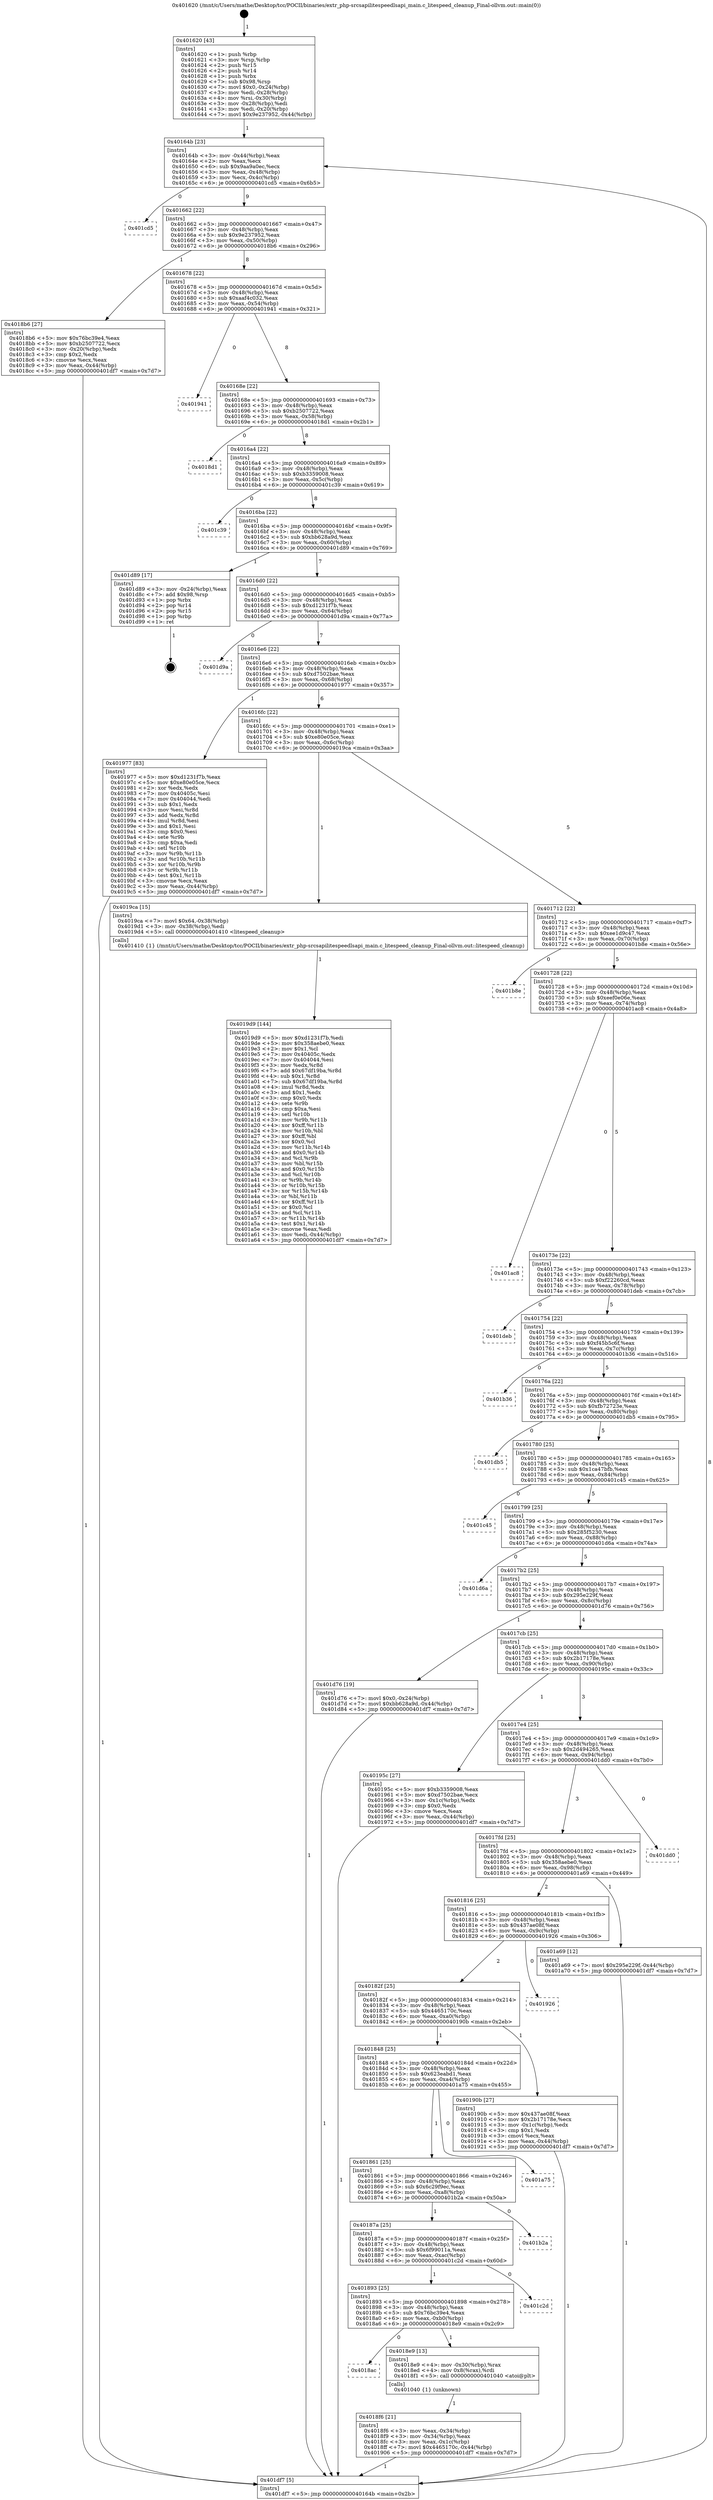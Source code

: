 digraph "0x401620" {
  label = "0x401620 (/mnt/c/Users/mathe/Desktop/tcc/POCII/binaries/extr_php-srcsapilitespeedlsapi_main.c_litespeed_cleanup_Final-ollvm.out::main(0))"
  labelloc = "t"
  node[shape=record]

  Entry [label="",width=0.3,height=0.3,shape=circle,fillcolor=black,style=filled]
  "0x40164b" [label="{
     0x40164b [23]\l
     | [instrs]\l
     &nbsp;&nbsp;0x40164b \<+3\>: mov -0x44(%rbp),%eax\l
     &nbsp;&nbsp;0x40164e \<+2\>: mov %eax,%ecx\l
     &nbsp;&nbsp;0x401650 \<+6\>: sub $0x9aa9a0ec,%ecx\l
     &nbsp;&nbsp;0x401656 \<+3\>: mov %eax,-0x48(%rbp)\l
     &nbsp;&nbsp;0x401659 \<+3\>: mov %ecx,-0x4c(%rbp)\l
     &nbsp;&nbsp;0x40165c \<+6\>: je 0000000000401cd5 \<main+0x6b5\>\l
  }"]
  "0x401cd5" [label="{
     0x401cd5\l
  }", style=dashed]
  "0x401662" [label="{
     0x401662 [22]\l
     | [instrs]\l
     &nbsp;&nbsp;0x401662 \<+5\>: jmp 0000000000401667 \<main+0x47\>\l
     &nbsp;&nbsp;0x401667 \<+3\>: mov -0x48(%rbp),%eax\l
     &nbsp;&nbsp;0x40166a \<+5\>: sub $0x9e237952,%eax\l
     &nbsp;&nbsp;0x40166f \<+3\>: mov %eax,-0x50(%rbp)\l
     &nbsp;&nbsp;0x401672 \<+6\>: je 00000000004018b6 \<main+0x296\>\l
  }"]
  Exit [label="",width=0.3,height=0.3,shape=circle,fillcolor=black,style=filled,peripheries=2]
  "0x4018b6" [label="{
     0x4018b6 [27]\l
     | [instrs]\l
     &nbsp;&nbsp;0x4018b6 \<+5\>: mov $0x76bc39e4,%eax\l
     &nbsp;&nbsp;0x4018bb \<+5\>: mov $0xb2507722,%ecx\l
     &nbsp;&nbsp;0x4018c0 \<+3\>: mov -0x20(%rbp),%edx\l
     &nbsp;&nbsp;0x4018c3 \<+3\>: cmp $0x2,%edx\l
     &nbsp;&nbsp;0x4018c6 \<+3\>: cmovne %ecx,%eax\l
     &nbsp;&nbsp;0x4018c9 \<+3\>: mov %eax,-0x44(%rbp)\l
     &nbsp;&nbsp;0x4018cc \<+5\>: jmp 0000000000401df7 \<main+0x7d7\>\l
  }"]
  "0x401678" [label="{
     0x401678 [22]\l
     | [instrs]\l
     &nbsp;&nbsp;0x401678 \<+5\>: jmp 000000000040167d \<main+0x5d\>\l
     &nbsp;&nbsp;0x40167d \<+3\>: mov -0x48(%rbp),%eax\l
     &nbsp;&nbsp;0x401680 \<+5\>: sub $0xaaf4c032,%eax\l
     &nbsp;&nbsp;0x401685 \<+3\>: mov %eax,-0x54(%rbp)\l
     &nbsp;&nbsp;0x401688 \<+6\>: je 0000000000401941 \<main+0x321\>\l
  }"]
  "0x401df7" [label="{
     0x401df7 [5]\l
     | [instrs]\l
     &nbsp;&nbsp;0x401df7 \<+5\>: jmp 000000000040164b \<main+0x2b\>\l
  }"]
  "0x401620" [label="{
     0x401620 [43]\l
     | [instrs]\l
     &nbsp;&nbsp;0x401620 \<+1\>: push %rbp\l
     &nbsp;&nbsp;0x401621 \<+3\>: mov %rsp,%rbp\l
     &nbsp;&nbsp;0x401624 \<+2\>: push %r15\l
     &nbsp;&nbsp;0x401626 \<+2\>: push %r14\l
     &nbsp;&nbsp;0x401628 \<+1\>: push %rbx\l
     &nbsp;&nbsp;0x401629 \<+7\>: sub $0x98,%rsp\l
     &nbsp;&nbsp;0x401630 \<+7\>: movl $0x0,-0x24(%rbp)\l
     &nbsp;&nbsp;0x401637 \<+3\>: mov %edi,-0x28(%rbp)\l
     &nbsp;&nbsp;0x40163a \<+4\>: mov %rsi,-0x30(%rbp)\l
     &nbsp;&nbsp;0x40163e \<+3\>: mov -0x28(%rbp),%edi\l
     &nbsp;&nbsp;0x401641 \<+3\>: mov %edi,-0x20(%rbp)\l
     &nbsp;&nbsp;0x401644 \<+7\>: movl $0x9e237952,-0x44(%rbp)\l
  }"]
  "0x4019d9" [label="{
     0x4019d9 [144]\l
     | [instrs]\l
     &nbsp;&nbsp;0x4019d9 \<+5\>: mov $0xd1231f7b,%edi\l
     &nbsp;&nbsp;0x4019de \<+5\>: mov $0x358aebe0,%eax\l
     &nbsp;&nbsp;0x4019e3 \<+2\>: mov $0x1,%cl\l
     &nbsp;&nbsp;0x4019e5 \<+7\>: mov 0x40405c,%edx\l
     &nbsp;&nbsp;0x4019ec \<+7\>: mov 0x404044,%esi\l
     &nbsp;&nbsp;0x4019f3 \<+3\>: mov %edx,%r8d\l
     &nbsp;&nbsp;0x4019f6 \<+7\>: add $0x67df19ba,%r8d\l
     &nbsp;&nbsp;0x4019fd \<+4\>: sub $0x1,%r8d\l
     &nbsp;&nbsp;0x401a01 \<+7\>: sub $0x67df19ba,%r8d\l
     &nbsp;&nbsp;0x401a08 \<+4\>: imul %r8d,%edx\l
     &nbsp;&nbsp;0x401a0c \<+3\>: and $0x1,%edx\l
     &nbsp;&nbsp;0x401a0f \<+3\>: cmp $0x0,%edx\l
     &nbsp;&nbsp;0x401a12 \<+4\>: sete %r9b\l
     &nbsp;&nbsp;0x401a16 \<+3\>: cmp $0xa,%esi\l
     &nbsp;&nbsp;0x401a19 \<+4\>: setl %r10b\l
     &nbsp;&nbsp;0x401a1d \<+3\>: mov %r9b,%r11b\l
     &nbsp;&nbsp;0x401a20 \<+4\>: xor $0xff,%r11b\l
     &nbsp;&nbsp;0x401a24 \<+3\>: mov %r10b,%bl\l
     &nbsp;&nbsp;0x401a27 \<+3\>: xor $0xff,%bl\l
     &nbsp;&nbsp;0x401a2a \<+3\>: xor $0x0,%cl\l
     &nbsp;&nbsp;0x401a2d \<+3\>: mov %r11b,%r14b\l
     &nbsp;&nbsp;0x401a30 \<+4\>: and $0x0,%r14b\l
     &nbsp;&nbsp;0x401a34 \<+3\>: and %cl,%r9b\l
     &nbsp;&nbsp;0x401a37 \<+3\>: mov %bl,%r15b\l
     &nbsp;&nbsp;0x401a3a \<+4\>: and $0x0,%r15b\l
     &nbsp;&nbsp;0x401a3e \<+3\>: and %cl,%r10b\l
     &nbsp;&nbsp;0x401a41 \<+3\>: or %r9b,%r14b\l
     &nbsp;&nbsp;0x401a44 \<+3\>: or %r10b,%r15b\l
     &nbsp;&nbsp;0x401a47 \<+3\>: xor %r15b,%r14b\l
     &nbsp;&nbsp;0x401a4a \<+3\>: or %bl,%r11b\l
     &nbsp;&nbsp;0x401a4d \<+4\>: xor $0xff,%r11b\l
     &nbsp;&nbsp;0x401a51 \<+3\>: or $0x0,%cl\l
     &nbsp;&nbsp;0x401a54 \<+3\>: and %cl,%r11b\l
     &nbsp;&nbsp;0x401a57 \<+3\>: or %r11b,%r14b\l
     &nbsp;&nbsp;0x401a5a \<+4\>: test $0x1,%r14b\l
     &nbsp;&nbsp;0x401a5e \<+3\>: cmovne %eax,%edi\l
     &nbsp;&nbsp;0x401a61 \<+3\>: mov %edi,-0x44(%rbp)\l
     &nbsp;&nbsp;0x401a64 \<+5\>: jmp 0000000000401df7 \<main+0x7d7\>\l
  }"]
  "0x401941" [label="{
     0x401941\l
  }", style=dashed]
  "0x40168e" [label="{
     0x40168e [22]\l
     | [instrs]\l
     &nbsp;&nbsp;0x40168e \<+5\>: jmp 0000000000401693 \<main+0x73\>\l
     &nbsp;&nbsp;0x401693 \<+3\>: mov -0x48(%rbp),%eax\l
     &nbsp;&nbsp;0x401696 \<+5\>: sub $0xb2507722,%eax\l
     &nbsp;&nbsp;0x40169b \<+3\>: mov %eax,-0x58(%rbp)\l
     &nbsp;&nbsp;0x40169e \<+6\>: je 00000000004018d1 \<main+0x2b1\>\l
  }"]
  "0x4018f6" [label="{
     0x4018f6 [21]\l
     | [instrs]\l
     &nbsp;&nbsp;0x4018f6 \<+3\>: mov %eax,-0x34(%rbp)\l
     &nbsp;&nbsp;0x4018f9 \<+3\>: mov -0x34(%rbp),%eax\l
     &nbsp;&nbsp;0x4018fc \<+3\>: mov %eax,-0x1c(%rbp)\l
     &nbsp;&nbsp;0x4018ff \<+7\>: movl $0x4465170c,-0x44(%rbp)\l
     &nbsp;&nbsp;0x401906 \<+5\>: jmp 0000000000401df7 \<main+0x7d7\>\l
  }"]
  "0x4018d1" [label="{
     0x4018d1\l
  }", style=dashed]
  "0x4016a4" [label="{
     0x4016a4 [22]\l
     | [instrs]\l
     &nbsp;&nbsp;0x4016a4 \<+5\>: jmp 00000000004016a9 \<main+0x89\>\l
     &nbsp;&nbsp;0x4016a9 \<+3\>: mov -0x48(%rbp),%eax\l
     &nbsp;&nbsp;0x4016ac \<+5\>: sub $0xb3359008,%eax\l
     &nbsp;&nbsp;0x4016b1 \<+3\>: mov %eax,-0x5c(%rbp)\l
     &nbsp;&nbsp;0x4016b4 \<+6\>: je 0000000000401c39 \<main+0x619\>\l
  }"]
  "0x4018ac" [label="{
     0x4018ac\l
  }", style=dashed]
  "0x401c39" [label="{
     0x401c39\l
  }", style=dashed]
  "0x4016ba" [label="{
     0x4016ba [22]\l
     | [instrs]\l
     &nbsp;&nbsp;0x4016ba \<+5\>: jmp 00000000004016bf \<main+0x9f\>\l
     &nbsp;&nbsp;0x4016bf \<+3\>: mov -0x48(%rbp),%eax\l
     &nbsp;&nbsp;0x4016c2 \<+5\>: sub $0xbb628a9d,%eax\l
     &nbsp;&nbsp;0x4016c7 \<+3\>: mov %eax,-0x60(%rbp)\l
     &nbsp;&nbsp;0x4016ca \<+6\>: je 0000000000401d89 \<main+0x769\>\l
  }"]
  "0x4018e9" [label="{
     0x4018e9 [13]\l
     | [instrs]\l
     &nbsp;&nbsp;0x4018e9 \<+4\>: mov -0x30(%rbp),%rax\l
     &nbsp;&nbsp;0x4018ed \<+4\>: mov 0x8(%rax),%rdi\l
     &nbsp;&nbsp;0x4018f1 \<+5\>: call 0000000000401040 \<atoi@plt\>\l
     | [calls]\l
     &nbsp;&nbsp;0x401040 \{1\} (unknown)\l
  }"]
  "0x401d89" [label="{
     0x401d89 [17]\l
     | [instrs]\l
     &nbsp;&nbsp;0x401d89 \<+3\>: mov -0x24(%rbp),%eax\l
     &nbsp;&nbsp;0x401d8c \<+7\>: add $0x98,%rsp\l
     &nbsp;&nbsp;0x401d93 \<+1\>: pop %rbx\l
     &nbsp;&nbsp;0x401d94 \<+2\>: pop %r14\l
     &nbsp;&nbsp;0x401d96 \<+2\>: pop %r15\l
     &nbsp;&nbsp;0x401d98 \<+1\>: pop %rbp\l
     &nbsp;&nbsp;0x401d99 \<+1\>: ret\l
  }"]
  "0x4016d0" [label="{
     0x4016d0 [22]\l
     | [instrs]\l
     &nbsp;&nbsp;0x4016d0 \<+5\>: jmp 00000000004016d5 \<main+0xb5\>\l
     &nbsp;&nbsp;0x4016d5 \<+3\>: mov -0x48(%rbp),%eax\l
     &nbsp;&nbsp;0x4016d8 \<+5\>: sub $0xd1231f7b,%eax\l
     &nbsp;&nbsp;0x4016dd \<+3\>: mov %eax,-0x64(%rbp)\l
     &nbsp;&nbsp;0x4016e0 \<+6\>: je 0000000000401d9a \<main+0x77a\>\l
  }"]
  "0x401893" [label="{
     0x401893 [25]\l
     | [instrs]\l
     &nbsp;&nbsp;0x401893 \<+5\>: jmp 0000000000401898 \<main+0x278\>\l
     &nbsp;&nbsp;0x401898 \<+3\>: mov -0x48(%rbp),%eax\l
     &nbsp;&nbsp;0x40189b \<+5\>: sub $0x76bc39e4,%eax\l
     &nbsp;&nbsp;0x4018a0 \<+6\>: mov %eax,-0xb0(%rbp)\l
     &nbsp;&nbsp;0x4018a6 \<+6\>: je 00000000004018e9 \<main+0x2c9\>\l
  }"]
  "0x401d9a" [label="{
     0x401d9a\l
  }", style=dashed]
  "0x4016e6" [label="{
     0x4016e6 [22]\l
     | [instrs]\l
     &nbsp;&nbsp;0x4016e6 \<+5\>: jmp 00000000004016eb \<main+0xcb\>\l
     &nbsp;&nbsp;0x4016eb \<+3\>: mov -0x48(%rbp),%eax\l
     &nbsp;&nbsp;0x4016ee \<+5\>: sub $0xd7502bae,%eax\l
     &nbsp;&nbsp;0x4016f3 \<+3\>: mov %eax,-0x68(%rbp)\l
     &nbsp;&nbsp;0x4016f6 \<+6\>: je 0000000000401977 \<main+0x357\>\l
  }"]
  "0x401c2d" [label="{
     0x401c2d\l
  }", style=dashed]
  "0x401977" [label="{
     0x401977 [83]\l
     | [instrs]\l
     &nbsp;&nbsp;0x401977 \<+5\>: mov $0xd1231f7b,%eax\l
     &nbsp;&nbsp;0x40197c \<+5\>: mov $0xe80e05ce,%ecx\l
     &nbsp;&nbsp;0x401981 \<+2\>: xor %edx,%edx\l
     &nbsp;&nbsp;0x401983 \<+7\>: mov 0x40405c,%esi\l
     &nbsp;&nbsp;0x40198a \<+7\>: mov 0x404044,%edi\l
     &nbsp;&nbsp;0x401991 \<+3\>: sub $0x1,%edx\l
     &nbsp;&nbsp;0x401994 \<+3\>: mov %esi,%r8d\l
     &nbsp;&nbsp;0x401997 \<+3\>: add %edx,%r8d\l
     &nbsp;&nbsp;0x40199a \<+4\>: imul %r8d,%esi\l
     &nbsp;&nbsp;0x40199e \<+3\>: and $0x1,%esi\l
     &nbsp;&nbsp;0x4019a1 \<+3\>: cmp $0x0,%esi\l
     &nbsp;&nbsp;0x4019a4 \<+4\>: sete %r9b\l
     &nbsp;&nbsp;0x4019a8 \<+3\>: cmp $0xa,%edi\l
     &nbsp;&nbsp;0x4019ab \<+4\>: setl %r10b\l
     &nbsp;&nbsp;0x4019af \<+3\>: mov %r9b,%r11b\l
     &nbsp;&nbsp;0x4019b2 \<+3\>: and %r10b,%r11b\l
     &nbsp;&nbsp;0x4019b5 \<+3\>: xor %r10b,%r9b\l
     &nbsp;&nbsp;0x4019b8 \<+3\>: or %r9b,%r11b\l
     &nbsp;&nbsp;0x4019bb \<+4\>: test $0x1,%r11b\l
     &nbsp;&nbsp;0x4019bf \<+3\>: cmovne %ecx,%eax\l
     &nbsp;&nbsp;0x4019c2 \<+3\>: mov %eax,-0x44(%rbp)\l
     &nbsp;&nbsp;0x4019c5 \<+5\>: jmp 0000000000401df7 \<main+0x7d7\>\l
  }"]
  "0x4016fc" [label="{
     0x4016fc [22]\l
     | [instrs]\l
     &nbsp;&nbsp;0x4016fc \<+5\>: jmp 0000000000401701 \<main+0xe1\>\l
     &nbsp;&nbsp;0x401701 \<+3\>: mov -0x48(%rbp),%eax\l
     &nbsp;&nbsp;0x401704 \<+5\>: sub $0xe80e05ce,%eax\l
     &nbsp;&nbsp;0x401709 \<+3\>: mov %eax,-0x6c(%rbp)\l
     &nbsp;&nbsp;0x40170c \<+6\>: je 00000000004019ca \<main+0x3aa\>\l
  }"]
  "0x40187a" [label="{
     0x40187a [25]\l
     | [instrs]\l
     &nbsp;&nbsp;0x40187a \<+5\>: jmp 000000000040187f \<main+0x25f\>\l
     &nbsp;&nbsp;0x40187f \<+3\>: mov -0x48(%rbp),%eax\l
     &nbsp;&nbsp;0x401882 \<+5\>: sub $0x6f99011a,%eax\l
     &nbsp;&nbsp;0x401887 \<+6\>: mov %eax,-0xac(%rbp)\l
     &nbsp;&nbsp;0x40188d \<+6\>: je 0000000000401c2d \<main+0x60d\>\l
  }"]
  "0x4019ca" [label="{
     0x4019ca [15]\l
     | [instrs]\l
     &nbsp;&nbsp;0x4019ca \<+7\>: movl $0x64,-0x38(%rbp)\l
     &nbsp;&nbsp;0x4019d1 \<+3\>: mov -0x38(%rbp),%edi\l
     &nbsp;&nbsp;0x4019d4 \<+5\>: call 0000000000401410 \<litespeed_cleanup\>\l
     | [calls]\l
     &nbsp;&nbsp;0x401410 \{1\} (/mnt/c/Users/mathe/Desktop/tcc/POCII/binaries/extr_php-srcsapilitespeedlsapi_main.c_litespeed_cleanup_Final-ollvm.out::litespeed_cleanup)\l
  }"]
  "0x401712" [label="{
     0x401712 [22]\l
     | [instrs]\l
     &nbsp;&nbsp;0x401712 \<+5\>: jmp 0000000000401717 \<main+0xf7\>\l
     &nbsp;&nbsp;0x401717 \<+3\>: mov -0x48(%rbp),%eax\l
     &nbsp;&nbsp;0x40171a \<+5\>: sub $0xee1d9c47,%eax\l
     &nbsp;&nbsp;0x40171f \<+3\>: mov %eax,-0x70(%rbp)\l
     &nbsp;&nbsp;0x401722 \<+6\>: je 0000000000401b8e \<main+0x56e\>\l
  }"]
  "0x401b2a" [label="{
     0x401b2a\l
  }", style=dashed]
  "0x401b8e" [label="{
     0x401b8e\l
  }", style=dashed]
  "0x401728" [label="{
     0x401728 [22]\l
     | [instrs]\l
     &nbsp;&nbsp;0x401728 \<+5\>: jmp 000000000040172d \<main+0x10d\>\l
     &nbsp;&nbsp;0x40172d \<+3\>: mov -0x48(%rbp),%eax\l
     &nbsp;&nbsp;0x401730 \<+5\>: sub $0xeef0e06e,%eax\l
     &nbsp;&nbsp;0x401735 \<+3\>: mov %eax,-0x74(%rbp)\l
     &nbsp;&nbsp;0x401738 \<+6\>: je 0000000000401ac8 \<main+0x4a8\>\l
  }"]
  "0x401861" [label="{
     0x401861 [25]\l
     | [instrs]\l
     &nbsp;&nbsp;0x401861 \<+5\>: jmp 0000000000401866 \<main+0x246\>\l
     &nbsp;&nbsp;0x401866 \<+3\>: mov -0x48(%rbp),%eax\l
     &nbsp;&nbsp;0x401869 \<+5\>: sub $0x6c29f9ec,%eax\l
     &nbsp;&nbsp;0x40186e \<+6\>: mov %eax,-0xa8(%rbp)\l
     &nbsp;&nbsp;0x401874 \<+6\>: je 0000000000401b2a \<main+0x50a\>\l
  }"]
  "0x401ac8" [label="{
     0x401ac8\l
  }", style=dashed]
  "0x40173e" [label="{
     0x40173e [22]\l
     | [instrs]\l
     &nbsp;&nbsp;0x40173e \<+5\>: jmp 0000000000401743 \<main+0x123\>\l
     &nbsp;&nbsp;0x401743 \<+3\>: mov -0x48(%rbp),%eax\l
     &nbsp;&nbsp;0x401746 \<+5\>: sub $0xf22260cd,%eax\l
     &nbsp;&nbsp;0x40174b \<+3\>: mov %eax,-0x78(%rbp)\l
     &nbsp;&nbsp;0x40174e \<+6\>: je 0000000000401deb \<main+0x7cb\>\l
  }"]
  "0x401a75" [label="{
     0x401a75\l
  }", style=dashed]
  "0x401deb" [label="{
     0x401deb\l
  }", style=dashed]
  "0x401754" [label="{
     0x401754 [22]\l
     | [instrs]\l
     &nbsp;&nbsp;0x401754 \<+5\>: jmp 0000000000401759 \<main+0x139\>\l
     &nbsp;&nbsp;0x401759 \<+3\>: mov -0x48(%rbp),%eax\l
     &nbsp;&nbsp;0x40175c \<+5\>: sub $0xf45b5c6f,%eax\l
     &nbsp;&nbsp;0x401761 \<+3\>: mov %eax,-0x7c(%rbp)\l
     &nbsp;&nbsp;0x401764 \<+6\>: je 0000000000401b36 \<main+0x516\>\l
  }"]
  "0x401848" [label="{
     0x401848 [25]\l
     | [instrs]\l
     &nbsp;&nbsp;0x401848 \<+5\>: jmp 000000000040184d \<main+0x22d\>\l
     &nbsp;&nbsp;0x40184d \<+3\>: mov -0x48(%rbp),%eax\l
     &nbsp;&nbsp;0x401850 \<+5\>: sub $0x623eabd1,%eax\l
     &nbsp;&nbsp;0x401855 \<+6\>: mov %eax,-0xa4(%rbp)\l
     &nbsp;&nbsp;0x40185b \<+6\>: je 0000000000401a75 \<main+0x455\>\l
  }"]
  "0x401b36" [label="{
     0x401b36\l
  }", style=dashed]
  "0x40176a" [label="{
     0x40176a [22]\l
     | [instrs]\l
     &nbsp;&nbsp;0x40176a \<+5\>: jmp 000000000040176f \<main+0x14f\>\l
     &nbsp;&nbsp;0x40176f \<+3\>: mov -0x48(%rbp),%eax\l
     &nbsp;&nbsp;0x401772 \<+5\>: sub $0xfb72723e,%eax\l
     &nbsp;&nbsp;0x401777 \<+3\>: mov %eax,-0x80(%rbp)\l
     &nbsp;&nbsp;0x40177a \<+6\>: je 0000000000401db5 \<main+0x795\>\l
  }"]
  "0x40190b" [label="{
     0x40190b [27]\l
     | [instrs]\l
     &nbsp;&nbsp;0x40190b \<+5\>: mov $0x437ae08f,%eax\l
     &nbsp;&nbsp;0x401910 \<+5\>: mov $0x2b17178e,%ecx\l
     &nbsp;&nbsp;0x401915 \<+3\>: mov -0x1c(%rbp),%edx\l
     &nbsp;&nbsp;0x401918 \<+3\>: cmp $0x1,%edx\l
     &nbsp;&nbsp;0x40191b \<+3\>: cmovl %ecx,%eax\l
     &nbsp;&nbsp;0x40191e \<+3\>: mov %eax,-0x44(%rbp)\l
     &nbsp;&nbsp;0x401921 \<+5\>: jmp 0000000000401df7 \<main+0x7d7\>\l
  }"]
  "0x401db5" [label="{
     0x401db5\l
  }", style=dashed]
  "0x401780" [label="{
     0x401780 [25]\l
     | [instrs]\l
     &nbsp;&nbsp;0x401780 \<+5\>: jmp 0000000000401785 \<main+0x165\>\l
     &nbsp;&nbsp;0x401785 \<+3\>: mov -0x48(%rbp),%eax\l
     &nbsp;&nbsp;0x401788 \<+5\>: sub $0x1ca47bfb,%eax\l
     &nbsp;&nbsp;0x40178d \<+6\>: mov %eax,-0x84(%rbp)\l
     &nbsp;&nbsp;0x401793 \<+6\>: je 0000000000401c45 \<main+0x625\>\l
  }"]
  "0x40182f" [label="{
     0x40182f [25]\l
     | [instrs]\l
     &nbsp;&nbsp;0x40182f \<+5\>: jmp 0000000000401834 \<main+0x214\>\l
     &nbsp;&nbsp;0x401834 \<+3\>: mov -0x48(%rbp),%eax\l
     &nbsp;&nbsp;0x401837 \<+5\>: sub $0x4465170c,%eax\l
     &nbsp;&nbsp;0x40183c \<+6\>: mov %eax,-0xa0(%rbp)\l
     &nbsp;&nbsp;0x401842 \<+6\>: je 000000000040190b \<main+0x2eb\>\l
  }"]
  "0x401c45" [label="{
     0x401c45\l
  }", style=dashed]
  "0x401799" [label="{
     0x401799 [25]\l
     | [instrs]\l
     &nbsp;&nbsp;0x401799 \<+5\>: jmp 000000000040179e \<main+0x17e\>\l
     &nbsp;&nbsp;0x40179e \<+3\>: mov -0x48(%rbp),%eax\l
     &nbsp;&nbsp;0x4017a1 \<+5\>: sub $0x285f5230,%eax\l
     &nbsp;&nbsp;0x4017a6 \<+6\>: mov %eax,-0x88(%rbp)\l
     &nbsp;&nbsp;0x4017ac \<+6\>: je 0000000000401d6a \<main+0x74a\>\l
  }"]
  "0x401926" [label="{
     0x401926\l
  }", style=dashed]
  "0x401d6a" [label="{
     0x401d6a\l
  }", style=dashed]
  "0x4017b2" [label="{
     0x4017b2 [25]\l
     | [instrs]\l
     &nbsp;&nbsp;0x4017b2 \<+5\>: jmp 00000000004017b7 \<main+0x197\>\l
     &nbsp;&nbsp;0x4017b7 \<+3\>: mov -0x48(%rbp),%eax\l
     &nbsp;&nbsp;0x4017ba \<+5\>: sub $0x295e229f,%eax\l
     &nbsp;&nbsp;0x4017bf \<+6\>: mov %eax,-0x8c(%rbp)\l
     &nbsp;&nbsp;0x4017c5 \<+6\>: je 0000000000401d76 \<main+0x756\>\l
  }"]
  "0x401816" [label="{
     0x401816 [25]\l
     | [instrs]\l
     &nbsp;&nbsp;0x401816 \<+5\>: jmp 000000000040181b \<main+0x1fb\>\l
     &nbsp;&nbsp;0x40181b \<+3\>: mov -0x48(%rbp),%eax\l
     &nbsp;&nbsp;0x40181e \<+5\>: sub $0x437ae08f,%eax\l
     &nbsp;&nbsp;0x401823 \<+6\>: mov %eax,-0x9c(%rbp)\l
     &nbsp;&nbsp;0x401829 \<+6\>: je 0000000000401926 \<main+0x306\>\l
  }"]
  "0x401d76" [label="{
     0x401d76 [19]\l
     | [instrs]\l
     &nbsp;&nbsp;0x401d76 \<+7\>: movl $0x0,-0x24(%rbp)\l
     &nbsp;&nbsp;0x401d7d \<+7\>: movl $0xbb628a9d,-0x44(%rbp)\l
     &nbsp;&nbsp;0x401d84 \<+5\>: jmp 0000000000401df7 \<main+0x7d7\>\l
  }"]
  "0x4017cb" [label="{
     0x4017cb [25]\l
     | [instrs]\l
     &nbsp;&nbsp;0x4017cb \<+5\>: jmp 00000000004017d0 \<main+0x1b0\>\l
     &nbsp;&nbsp;0x4017d0 \<+3\>: mov -0x48(%rbp),%eax\l
     &nbsp;&nbsp;0x4017d3 \<+5\>: sub $0x2b17178e,%eax\l
     &nbsp;&nbsp;0x4017d8 \<+6\>: mov %eax,-0x90(%rbp)\l
     &nbsp;&nbsp;0x4017de \<+6\>: je 000000000040195c \<main+0x33c\>\l
  }"]
  "0x401a69" [label="{
     0x401a69 [12]\l
     | [instrs]\l
     &nbsp;&nbsp;0x401a69 \<+7\>: movl $0x295e229f,-0x44(%rbp)\l
     &nbsp;&nbsp;0x401a70 \<+5\>: jmp 0000000000401df7 \<main+0x7d7\>\l
  }"]
  "0x40195c" [label="{
     0x40195c [27]\l
     | [instrs]\l
     &nbsp;&nbsp;0x40195c \<+5\>: mov $0xb3359008,%eax\l
     &nbsp;&nbsp;0x401961 \<+5\>: mov $0xd7502bae,%ecx\l
     &nbsp;&nbsp;0x401966 \<+3\>: mov -0x1c(%rbp),%edx\l
     &nbsp;&nbsp;0x401969 \<+3\>: cmp $0x0,%edx\l
     &nbsp;&nbsp;0x40196c \<+3\>: cmove %ecx,%eax\l
     &nbsp;&nbsp;0x40196f \<+3\>: mov %eax,-0x44(%rbp)\l
     &nbsp;&nbsp;0x401972 \<+5\>: jmp 0000000000401df7 \<main+0x7d7\>\l
  }"]
  "0x4017e4" [label="{
     0x4017e4 [25]\l
     | [instrs]\l
     &nbsp;&nbsp;0x4017e4 \<+5\>: jmp 00000000004017e9 \<main+0x1c9\>\l
     &nbsp;&nbsp;0x4017e9 \<+3\>: mov -0x48(%rbp),%eax\l
     &nbsp;&nbsp;0x4017ec \<+5\>: sub $0x2d494265,%eax\l
     &nbsp;&nbsp;0x4017f1 \<+6\>: mov %eax,-0x94(%rbp)\l
     &nbsp;&nbsp;0x4017f7 \<+6\>: je 0000000000401dd0 \<main+0x7b0\>\l
  }"]
  "0x4017fd" [label="{
     0x4017fd [25]\l
     | [instrs]\l
     &nbsp;&nbsp;0x4017fd \<+5\>: jmp 0000000000401802 \<main+0x1e2\>\l
     &nbsp;&nbsp;0x401802 \<+3\>: mov -0x48(%rbp),%eax\l
     &nbsp;&nbsp;0x401805 \<+5\>: sub $0x358aebe0,%eax\l
     &nbsp;&nbsp;0x40180a \<+6\>: mov %eax,-0x98(%rbp)\l
     &nbsp;&nbsp;0x401810 \<+6\>: je 0000000000401a69 \<main+0x449\>\l
  }"]
  "0x401dd0" [label="{
     0x401dd0\l
  }", style=dashed]
  Entry -> "0x401620" [label=" 1"]
  "0x40164b" -> "0x401cd5" [label=" 0"]
  "0x40164b" -> "0x401662" [label=" 9"]
  "0x401d89" -> Exit [label=" 1"]
  "0x401662" -> "0x4018b6" [label=" 1"]
  "0x401662" -> "0x401678" [label=" 8"]
  "0x4018b6" -> "0x401df7" [label=" 1"]
  "0x401620" -> "0x40164b" [label=" 1"]
  "0x401df7" -> "0x40164b" [label=" 8"]
  "0x401d76" -> "0x401df7" [label=" 1"]
  "0x401678" -> "0x401941" [label=" 0"]
  "0x401678" -> "0x40168e" [label=" 8"]
  "0x401a69" -> "0x401df7" [label=" 1"]
  "0x40168e" -> "0x4018d1" [label=" 0"]
  "0x40168e" -> "0x4016a4" [label=" 8"]
  "0x4019d9" -> "0x401df7" [label=" 1"]
  "0x4016a4" -> "0x401c39" [label=" 0"]
  "0x4016a4" -> "0x4016ba" [label=" 8"]
  "0x4019ca" -> "0x4019d9" [label=" 1"]
  "0x4016ba" -> "0x401d89" [label=" 1"]
  "0x4016ba" -> "0x4016d0" [label=" 7"]
  "0x401977" -> "0x401df7" [label=" 1"]
  "0x4016d0" -> "0x401d9a" [label=" 0"]
  "0x4016d0" -> "0x4016e6" [label=" 7"]
  "0x40190b" -> "0x401df7" [label=" 1"]
  "0x4016e6" -> "0x401977" [label=" 1"]
  "0x4016e6" -> "0x4016fc" [label=" 6"]
  "0x4018f6" -> "0x401df7" [label=" 1"]
  "0x4016fc" -> "0x4019ca" [label=" 1"]
  "0x4016fc" -> "0x401712" [label=" 5"]
  "0x401893" -> "0x4018ac" [label=" 0"]
  "0x401712" -> "0x401b8e" [label=" 0"]
  "0x401712" -> "0x401728" [label=" 5"]
  "0x401893" -> "0x4018e9" [label=" 1"]
  "0x401728" -> "0x401ac8" [label=" 0"]
  "0x401728" -> "0x40173e" [label=" 5"]
  "0x40187a" -> "0x401893" [label=" 1"]
  "0x40173e" -> "0x401deb" [label=" 0"]
  "0x40173e" -> "0x401754" [label=" 5"]
  "0x40187a" -> "0x401c2d" [label=" 0"]
  "0x401754" -> "0x401b36" [label=" 0"]
  "0x401754" -> "0x40176a" [label=" 5"]
  "0x401861" -> "0x40187a" [label=" 1"]
  "0x40176a" -> "0x401db5" [label=" 0"]
  "0x40176a" -> "0x401780" [label=" 5"]
  "0x401861" -> "0x401b2a" [label=" 0"]
  "0x401780" -> "0x401c45" [label=" 0"]
  "0x401780" -> "0x401799" [label=" 5"]
  "0x401848" -> "0x401861" [label=" 1"]
  "0x401799" -> "0x401d6a" [label=" 0"]
  "0x401799" -> "0x4017b2" [label=" 5"]
  "0x401848" -> "0x401a75" [label=" 0"]
  "0x4017b2" -> "0x401d76" [label=" 1"]
  "0x4017b2" -> "0x4017cb" [label=" 4"]
  "0x40182f" -> "0x401848" [label=" 1"]
  "0x4017cb" -> "0x40195c" [label=" 1"]
  "0x4017cb" -> "0x4017e4" [label=" 3"]
  "0x40182f" -> "0x40190b" [label=" 1"]
  "0x4017e4" -> "0x401dd0" [label=" 0"]
  "0x4017e4" -> "0x4017fd" [label=" 3"]
  "0x40195c" -> "0x401df7" [label=" 1"]
  "0x4017fd" -> "0x401a69" [label=" 1"]
  "0x4017fd" -> "0x401816" [label=" 2"]
  "0x4018e9" -> "0x4018f6" [label=" 1"]
  "0x401816" -> "0x401926" [label=" 0"]
  "0x401816" -> "0x40182f" [label=" 2"]
}

